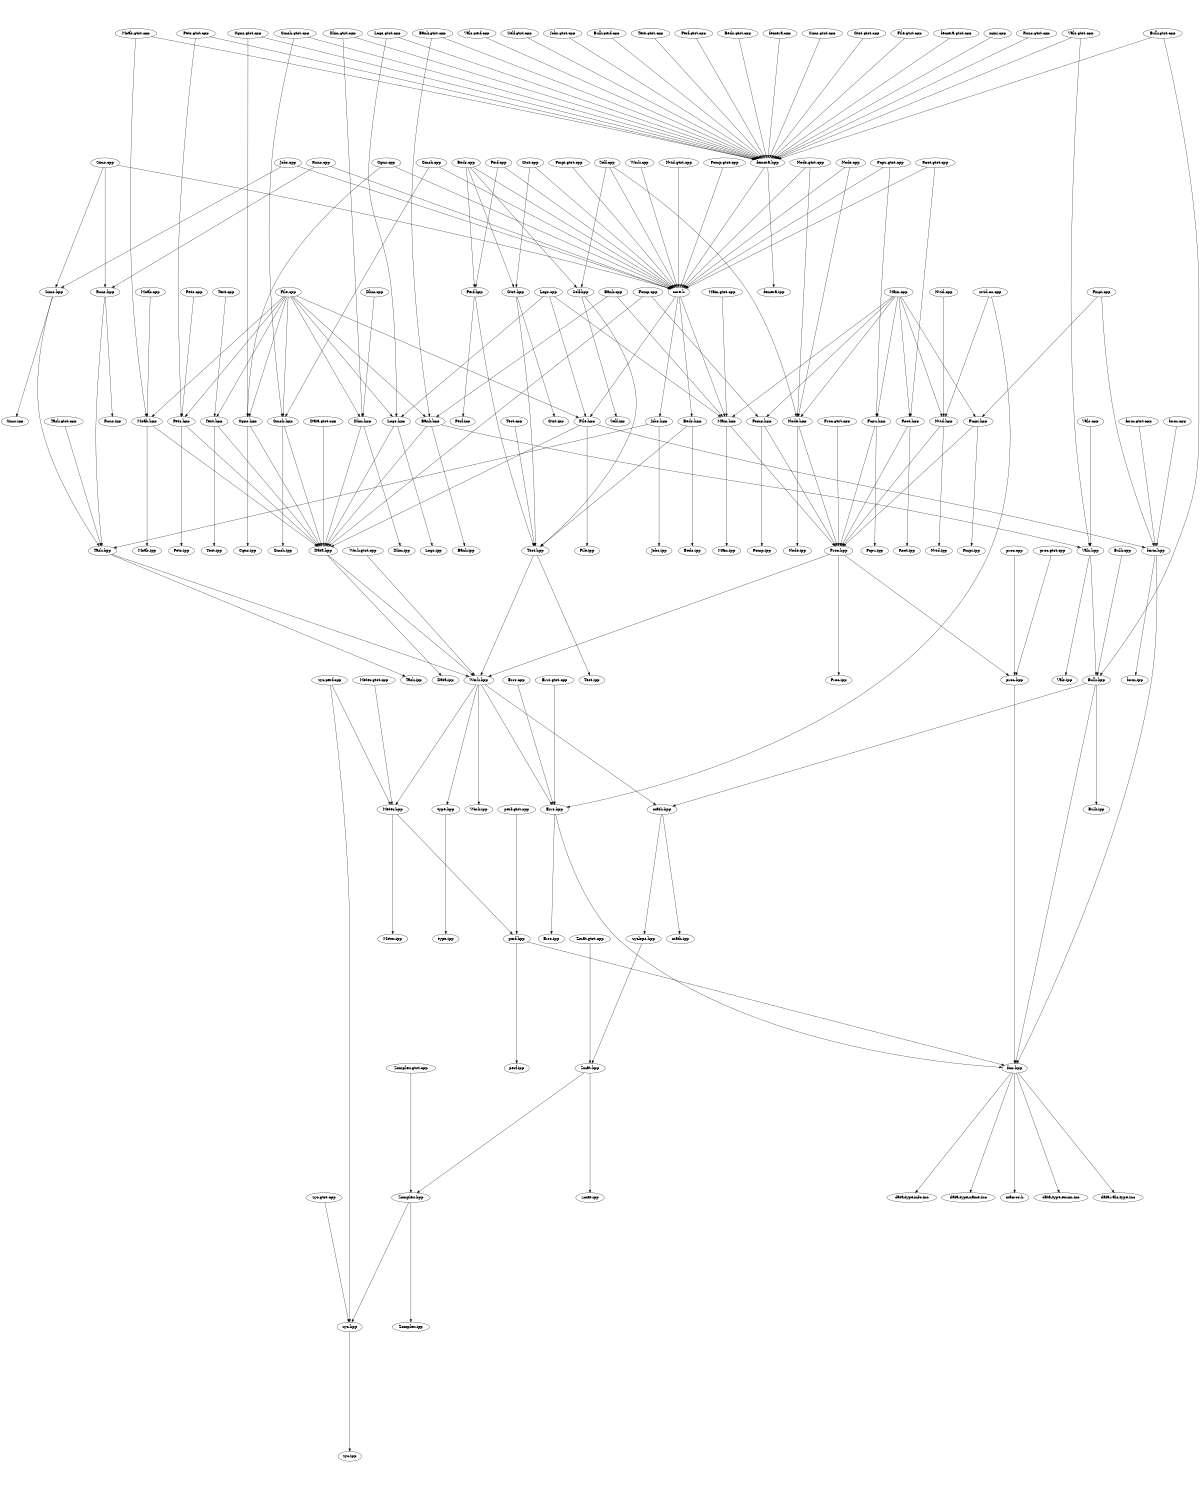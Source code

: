 digraph "source tree" {
    overlap=scale;
    size="8,10";
    ratio="fill";
    fontsize="16";
    fontname="Helvetica";
	clusterrank="local";
	"Self.cpp" -> "Self.hpp"
	"Nvid.hpp" -> "Nvid.ipp"
	"Main.hpp" -> "Main.ipp"
	"Main.cpp" -> "Fcpu.hpp"
	"Moab.cpp" -> "Moab.hpp"
	"math.hpp" -> "math.ipp"
	"core.h" -> "Jobs.hpp"
	"Task.hpp" -> "Work.hpp"
	"Sims.cpp" -> "core.h"
	"Node.hpp" -> "Node.ipp"
	"Main.cpp" -> "Nvid.hpp"
	"Self.hpp" -> "Self.ipp"
	"core.h" -> "Beds.hpp"
	"Bank.cpp" -> "Bank.hpp"
	"Bank.hpp" -> "Vals.hpp"
	"Task.hpp" -> "Task.ipp"
	"Self.gtst.cpp" -> "femera.hpp"
	"Jobs.gtst.cpp" -> "femera.hpp"
	"perf.gtst.cpp" -> "perf.hpp"
	"Vals.gtst.cpp" -> "Vals.hpp"
	"File.cpp" -> "Logs.hpp"
	"Pets.gtst.cpp" -> "femera.hpp"
	"Bulk.perf.cpp" -> "femera.hpp"
	"Beds.cpp" -> "Perf.hpp"
	"Errs.hpp" -> "Errs.ipp"
	"File.cpp" -> "Moab.hpp"
	"form.cpp" -> "form.hpp"
	"zyc.perf.cpp" -> "zyc.hpp"
	"Text.gtst.cpp" -> "femera.hpp"
	"Pets.gtst.cpp" -> "Pets.hpp"
	"Work.cpp" -> "core.h"
	"Dlim.hpp" -> "Data.hpp"
	"Perf.gtst.cpp" -> "femera.hpp"
	"Dlim.cpp" -> "Dlim.hpp"
	"Gtst.cpp" -> "Gtst.hpp"
	"Dlim.hpp" -> "Dlim.ipp"
	"Meter.gtst.cpp" -> "Meter.hpp"
	"Beds.gtst.cpp" -> "femera.hpp"
	"Root.hpp" -> "Root.ipp"
	"Nvid.hpp" -> "Proc.hpp"
	"Node.gtst.cpp" -> "Node.hpp"
	"Work.hpp" -> "Work.ipp"
	"Fomp.cpp" -> "Fomp.hpp"
	"Logs.cpp" -> "Logs.hpp"
	"Bulk.hpp" -> "Bulk.ipp"
	"Jobs.hpp" -> "Task.hpp"
	"Zomplex.hpp" -> "Zomplex.ipp"
	"Nvid.gtst.cpp" -> "core.h"
	"Perf.hpp" -> "Test.hpp"
	"Beds.hpp" -> "Beds.ipp"
	"Perf.cpp" -> "core.h"
	"fmr.hpp" -> "data-vals-type.inc"
	"Cgns.hpp" -> "Cgns.ipp"
	"Gmsh.gtst.cpp" -> "Gmsh.hpp"
	"Sims.hpp" -> "Sims.ipp"
	"Meter.hpp" -> "Meter.ipp"
	"core.h" -> "File.hpp"
	"zyc.gtst.cpp" -> "zyc.hpp"
	"Cgns.cpp" -> "core.h"
	"Self.cpp" -> "core.h"
	"Vals.cpp" -> "Vals.hpp"
	"femera.cpp" -> "femera.hpp"
	"zyc.hpp" -> "zyc.ipp"
	"Gtst.cpp" -> "core.h"
	"form.gtst.cpp" -> "form.hpp"
	"Fcpu.hpp" -> "Fcpu.ipp"
	"Beds.cpp" -> "Gtst.hpp"
	"Sims.gtst.cpp" -> "femera.hpp"
	"Gtst.gtst.cpp" -> "femera.hpp"
	"Work.hpp" -> "Meter.hpp"
	"File.gtst.cpp" -> "femera.hpp"
	"Logs.cpp" -> "File.hpp"
	"Fomp.cpp" -> "Data.hpp"
	"Text.cpp" -> "Text.hpp"
	"Fomp.hpp" -> "Proc.hpp"
	"Perf.hpp" -> "Perf.ipp"
	"Moab.hpp" -> "Data.hpp"
	"Meter.hpp" -> "perf.hpp"
	"Bank.cpp" -> "Main.hpp"
	"form.hpp" -> "form.ipp"
	"Beds.cpp" -> "Self.hpp"
	"Data.hpp" -> "Data.ipp"
	"Jobs.cpp" -> "Sims.hpp"
	"Fmpi.cpp" -> "form.hpp"
	"Gmsh.gtst.cpp" -> "femera.hpp"
	"Data.gtst.cpp" -> "Data.hpp"
	"Fmpi.cpp" -> "Fmpi.hpp"
	"Gmsh.hpp" -> "Data.hpp"
	"Logs.hpp" -> "Logs.ipp"
	"Pets.hpp" -> "Data.hpp"
	"femera.gtst.cpp" -> "femera.hpp"
	"Test.hpp" -> "Test.ipp"
	"Cgns.cpp" -> "Cgns.hpp"
	"Proc.hpp" -> "proc.hpp"
	"Root.hpp" -> "Proc.hpp"
	"Main.gtst.cpp" -> "Main.hpp"
	"Moab.gtst.cpp" -> "femera.hpp"
	"fmr.hpp" -> "data-type-info.inc"
	"File.hpp" -> "Data.hpp"
	"File.cpp" -> "Dlim.hpp"
	"Dlim.gtst.cpp" -> "femera.hpp"
	"Errs.cpp" -> "Errs.hpp"
	"math.hpp" -> "zyclops.hpp"
	"Jobs.cpp" -> "core.h"
	"Pets.hpp" -> "Pets.ipp"
	"Moab.hpp" -> "Moab.ipp"
	"Bank.gtst.cpp" -> "femera.hpp"
	"mini.cpp" -> "femera.hpp"
	"Bulk.gtst.cpp" -> "Bulk.hpp"
	"Node.cpp" -> "Node.hpp"
	"Vals.gtst.cpp" -> "femera.hpp"
	"Bulk.hpp" -> "math.hpp"
	"Proc.hpp" -> "Work.hpp"
	"File.hpp" -> "form.hpp"
	"type.hpp" -> "type.ipp"
	"Bank.hpp" -> "Bank.ipp"
	"Proc.gtst.cpp" -> "Proc.hpp"
	"fmr.hpp" -> "data-type-name.inc"
	"Errs.hpp" -> "fmr.hpp"
	"perf.hpp" -> "perf.ipp"
	"Main.hpp" -> "Proc.hpp"
	"Bulk.hpp" -> "fmr.hpp"
	"Main.cpp" -> "Node.hpp"
	"File.hpp" -> "File.ipp"
	"nvid.cu.cpp" -> "Nvid.hpp"
	"Zmat.gtst.cpp" -> "Zmat.hpp"
	"Vals.hpp" -> "Vals.ipp"
	"Runs.gtst.cpp" -> "femera.hpp"
	"Bulk.gtst.cpp" -> "femera.hpp"
	"Test.hpp" -> "Work.hpp"
	"Bank.hpp" -> "Data.hpp"
	"File.cpp" -> "Bank.hpp"
	"Main.cpp" -> "Main.hpp"
	"Pets.cpp" -> "Pets.hpp"
	"Bank.gtst.cpp" -> "Bank.hpp"
	"Zmat.hpp" -> "Zomplex.hpp"
	"Sims.hpp" -> "Task.hpp"
	"Work.hpp" -> "math.hpp"
	"Zomplex.gtst.cpp" -> "Zomplex.hpp"
	"Work.hpp" -> "Errs.hpp"
	"Beds.cpp" -> "core.h"
	"Logs.gtst.cpp" -> "Logs.hpp"
	"Bulk.cpp" -> "Bulk.hpp"
	"Node.gtst.cpp" -> "core.h"
	"Node.hpp" -> "Proc.hpp"
	"Cgns.gtst.cpp" -> "Cgns.hpp"
	"Cgns.gtst.cpp" -> "femera.hpp"
	"Main.cpp" -> "Fmpi.hpp"
	"Gtst.hpp" -> "Gtst.ipp"
	"Self.hpp" -> "Test.hpp"
	"Fcpu.gtst.cpp" -> "Fcpu.hpp"
	"Task.gtst.cpp" -> "Task.hpp"
	"Dlim.gtst.cpp" -> "Dlim.hpp"
	"Node.cpp" -> "core.h"
	"Work.hpp" -> "type.hpp"
	"Text.hpp" -> "Data.hpp"
	"Beds.hpp" -> "Test.hpp"
	"proc.hpp" -> "fmr.hpp"
	"Root.gtst.cpp" -> "core.h"
	"File.cpp" -> "Gmsh.hpp"
	"Vals.hpp" -> "Bulk.hpp"
	"core.h" -> "Main.hpp"
	"Work.gtst.cpp" -> "Work.hpp"
	"Main.cpp" -> "Root.hpp"
	"Logs.hpp" -> "Data.hpp"
	"Sims.cpp" -> "Sims.hpp"
	"zyc.perf.cpp" -> "Meter.hpp"
	"proc.cpp" -> "proc.hpp"
	"Self.cpp" -> "Node.hpp"
	"femera.hpp" -> "femera.ipp"
	"Fmpi.hpp" -> "Fmpi.ipp"
	"Zomplex.hpp" -> "zyc.hpp"
	"File.cpp" -> "Cgns.hpp"
	"Gtst.hpp" -> "Test.hpp"
	"Nvid.cpp" -> "Nvid.hpp"
	"Test.cpp" -> "Test.hpp"
	"Fcpu.hpp" -> "Proc.hpp"
	"Sims.cpp" -> "Runs.hpp"
	"Zmat.hpp" -> "Zmat.ipp"
	"proc.gtst.cpp" -> "proc.hpp"
	"femera.hpp" -> "core.h"
	"Cgns.hpp" -> "Data.hpp"
	"File.cpp" -> "File.hpp"
	"Fomp.gtst.cpp" -> "core.h"
	"Text.hpp" -> "Text.ipp"
	"Gmsh.cpp" -> "Gmsh.hpp"
	"Logs.cpp" -> "Main.hpp"
	"form.hpp" -> "fmr.hpp"
	"Runs.hpp" -> "Runs.ipp"
	"Gmsh.cpp" -> "core.h"
	"Runs.cpp" -> "Runs.hpp"
	"File.cpp" -> "Pets.hpp"
	"Fmpi.gtst.cpp" -> "core.h"
	"Vals.perf.cpp" -> "femera.hpp"
	"perf.hpp" -> "fmr.hpp"
	"Jobs.hpp" -> "Jobs.ipp"
	"File.cpp" -> "Text.hpp"
	"Main.cpp" -> "Fomp.hpp"
	"Fcpu.gtst.cpp" -> "core.h"
	"Proc.hpp" -> "Proc.ipp"
	"Runs.hpp" -> "Task.hpp"
	"Root.gtst.cpp" -> "Root.hpp"
	"Runs.cpp" -> "core.h"
	"Data.hpp" -> "Work.hpp"
	"fmr.hpp" -> "macros.h"
	"Logs.gtst.cpp" -> "femera.hpp"
	"zyclops.hpp" -> "Zmat.hpp"
	"Gmsh.hpp" -> "Gmsh.ipp"
	"Moab.gtst.cpp" -> "Moab.hpp"
	"Perf.cpp" -> "Perf.hpp"
	"Fomp.hpp" -> "Fomp.ipp"
	"nvid.cu.cpp" -> "Errs.hpp"
	"Fmpi.hpp" -> "Proc.hpp"
	"fmr.hpp" -> "data-type-enum.inc"
	"Errs.gtst.cpp" -> "Errs.hpp"
}
